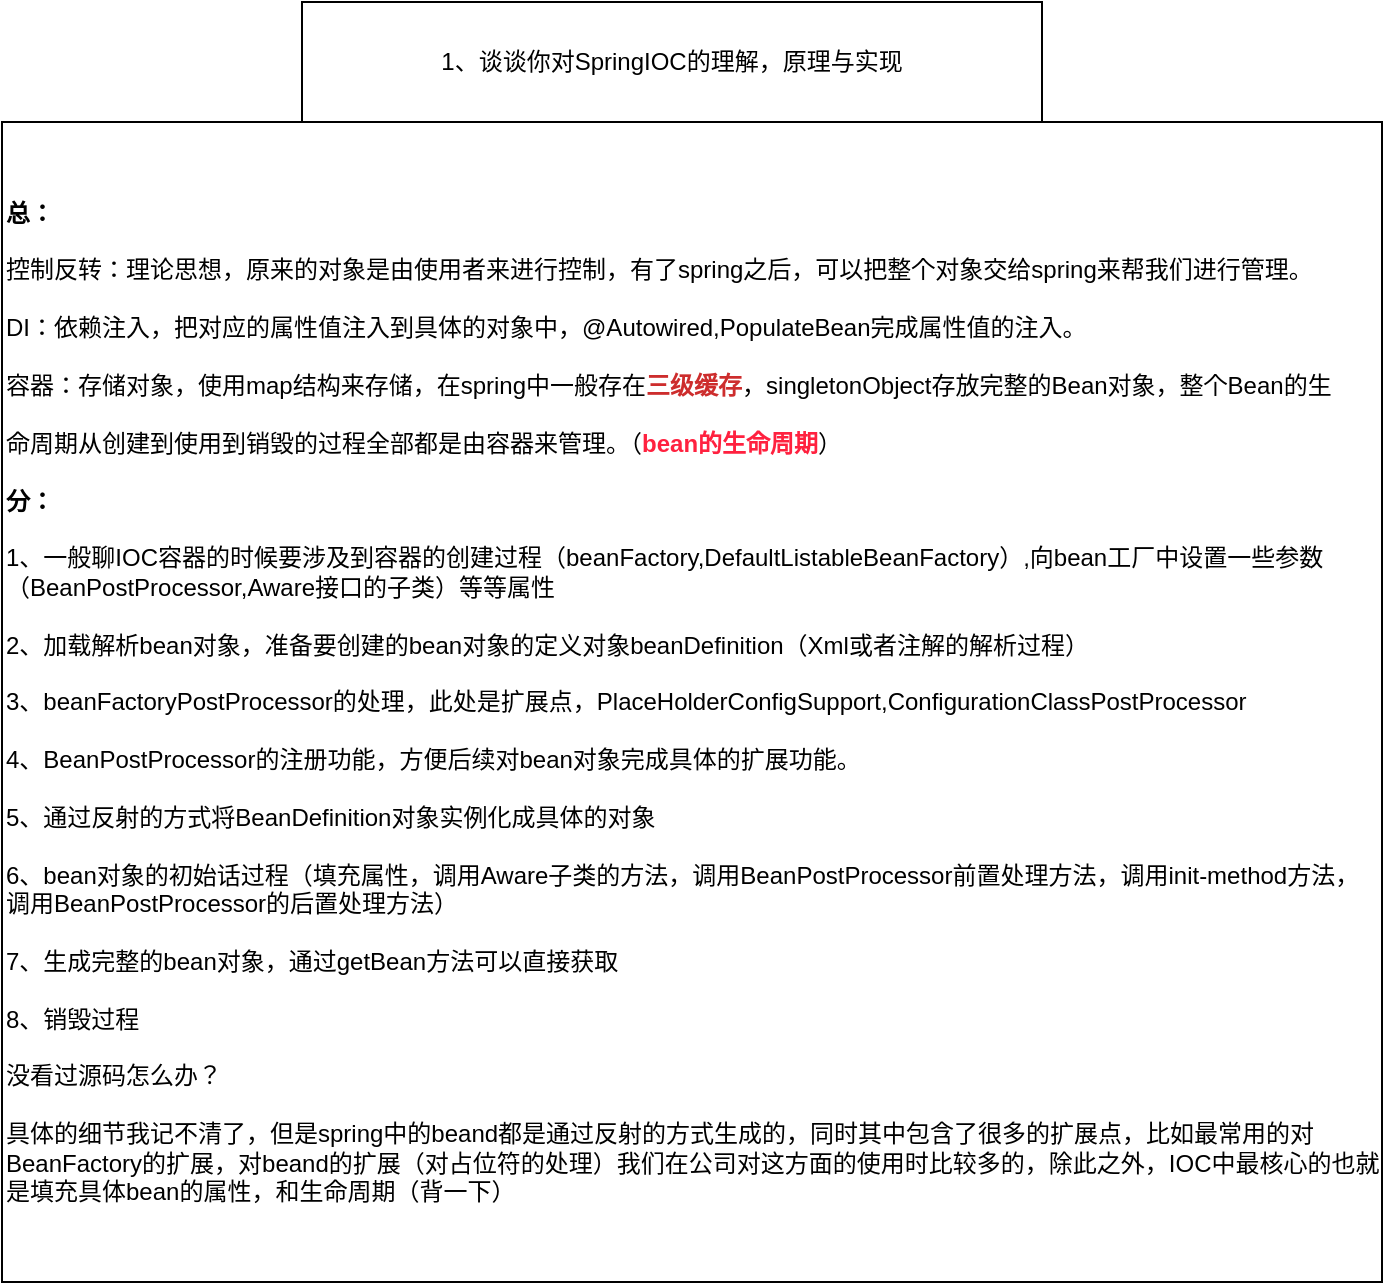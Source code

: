 <mxfile version="20.8.1" type="github">
  <diagram id="3NPX3qVhBjHvH_hVxfSy" name="第 1 页">
    <mxGraphModel dx="1114" dy="584" grid="1" gridSize="10" guides="1" tooltips="1" connect="1" arrows="1" fold="1" page="1" pageScale="1" pageWidth="827" pageHeight="1169" math="0" shadow="0">
      <root>
        <mxCell id="0" />
        <mxCell id="1" parent="0" />
        <mxCell id="xeI6-ETJLODEHL3FSiSU-1" value="1、谈谈你对SpringIOC的理解，原理与实现" style="rounded=0;whiteSpace=wrap;html=1;" vertex="1" parent="1">
          <mxGeometry x="220" width="370" height="60" as="geometry" />
        </mxCell>
        <mxCell id="xeI6-ETJLODEHL3FSiSU-3" value="&lt;b&gt;总：&lt;br&gt;&lt;/b&gt;&lt;br&gt;控制反转：理论思想，原来的对象是由使用者来进行控制，有了spring之后，可以把整个对象交给spring来帮我们进行管理。&lt;br&gt;&lt;br&gt;DI：依赖注入，把对应的属性值注入到具体的对象中，@Autowired,PopulateBean完成属性值的注入。&lt;br&gt;&lt;br&gt;容器：存储对象，使用map结构来存储，在spring中一般存在&lt;font color=&quot;#cd2d2d&quot;&gt;&lt;b&gt;三级缓存&lt;/b&gt;&lt;/font&gt;，singletonObject存放完整的Bean对象，整个Bean的生&lt;br&gt;&lt;br&gt;命周期从创建到使用到销毁的过程全部都是由容器来管理。（&lt;font color=&quot;#ff213f&quot;&gt;&lt;b&gt;bean的生命周期&lt;/b&gt;&lt;/font&gt;）&lt;br&gt;&lt;br&gt;&lt;b&gt;分：&lt;/b&gt;&lt;br&gt;&lt;br&gt;1、一般聊IOC容器的时候要涉及到容器的创建过程（beanFactory,DefaultListableBeanFactory）,向bean工厂中设置一些参数（BeanPostProcessor,Aware接口的子类）等等属性&lt;br&gt;&lt;br&gt;2、加载解析bean对象，准备要创建的bean对象的定义对象beanDefinition（Xml或者注解的解析过程）&lt;br&gt;&lt;br&gt;3、beanFactoryPostProcessor的处理，此处是扩展点，PlaceHolderConfigSupport,ConfigurationClassPostProcessor&lt;br&gt;&lt;br&gt;4、BeanPostProcessor的注册功能，方便后续对bean对象完成具体的扩展功能。&lt;br&gt;&lt;br&gt;5、通过反射的方式将BeanDefinition对象实例化成具体的对象&lt;br&gt;&lt;br&gt;6、bean对象的初始话过程（填充属性，调用Aware子类的方法，调用BeanPostProcessor前置处理方法，调用init-method方法，调用BeanPostProcessor的后置处理方法）&lt;br&gt;&lt;br&gt;7、生成完整的bean对象，通过getBean方法可以直接获取&lt;br&gt;&lt;br&gt;8、销毁过程&lt;br&gt;&lt;br&gt;没看过源码怎么办？&lt;br&gt;&lt;br&gt;具体的细节我记不清了，但是spring中的beand都是通过反射的方式生成的，同时其中包含了很多的扩展点，比如最常用的对BeanFactory的扩展，对beand的扩展（对占位符的处理）我们在公司对这方面的使用时比较多的，除此之外，IOC中最核心的也就是填充具体bean的属性，和生命周期（背一下）" style="rounded=0;whiteSpace=wrap;html=1;align=left;" vertex="1" parent="1">
          <mxGeometry x="70" y="60" width="690" height="580" as="geometry" />
        </mxCell>
      </root>
    </mxGraphModel>
  </diagram>
</mxfile>
